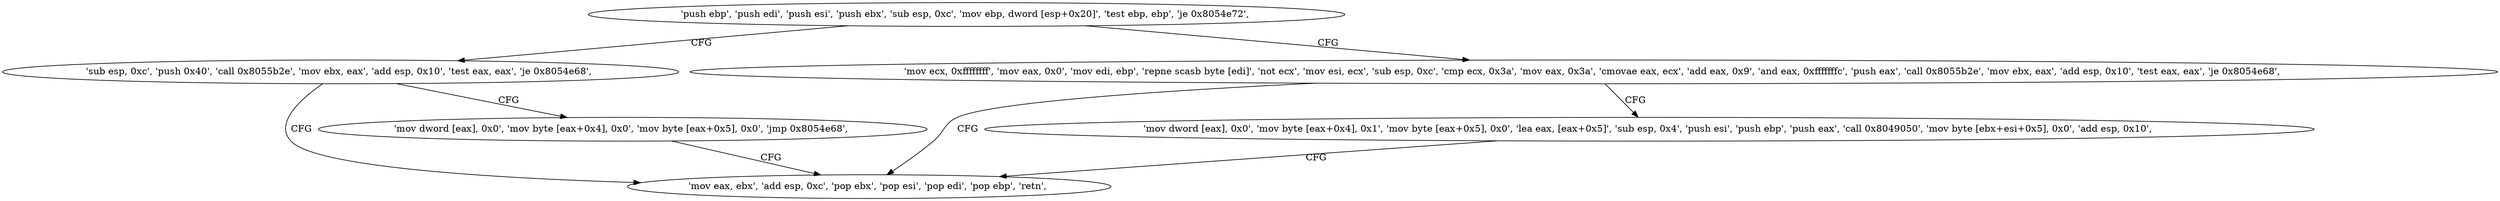 digraph "func" {
"134565376" [label = "'push ebp', 'push edi', 'push esi', 'push ebx', 'sub esp, 0xc', 'mov ebp, dword [esp+0x20]', 'test ebp, ebp', 'je 0x8054e72', " ]
"134565490" [label = "'sub esp, 0xc', 'push 0x40', 'call 0x8055b2e', 'mov ebx, eax', 'add esp, 0x10', 'test eax, eax', 'je 0x8054e68', " ]
"134565391" [label = "'mov ecx, 0xffffffff', 'mov eax, 0x0', 'mov edi, ebp', 'repne scasb byte [edi]', 'not ecx', 'mov esi, ecx', 'sub esp, 0xc', 'cmp ecx, 0x3a', 'mov eax, 0x3a', 'cmovae eax, ecx', 'add eax, 0x9', 'and eax, 0xfffffffc', 'push eax', 'call 0x8055b2e', 'mov ebx, eax', 'add esp, 0x10', 'test eax, eax', 'je 0x8054e68', " ]
"134565480" [label = "'mov eax, ebx', 'add esp, 0xc', 'pop ebx', 'pop esi', 'pop edi', 'pop ebp', 'retn', " ]
"134565509" [label = "'mov dword [eax], 0x0', 'mov byte [eax+0x4], 0x0', 'mov byte [eax+0x5], 0x0', 'jmp 0x8054e68', " ]
"134565444" [label = "'mov dword [eax], 0x0', 'mov byte [eax+0x4], 0x1', 'mov byte [eax+0x5], 0x0', 'lea eax, [eax+0x5]', 'sub esp, 0x4', 'push esi', 'push ebp', 'push eax', 'call 0x8049050', 'mov byte [ebx+esi+0x5], 0x0', 'add esp, 0x10', " ]
"134565376" -> "134565490" [ label = "CFG" ]
"134565376" -> "134565391" [ label = "CFG" ]
"134565490" -> "134565480" [ label = "CFG" ]
"134565490" -> "134565509" [ label = "CFG" ]
"134565391" -> "134565480" [ label = "CFG" ]
"134565391" -> "134565444" [ label = "CFG" ]
"134565509" -> "134565480" [ label = "CFG" ]
"134565444" -> "134565480" [ label = "CFG" ]
}
